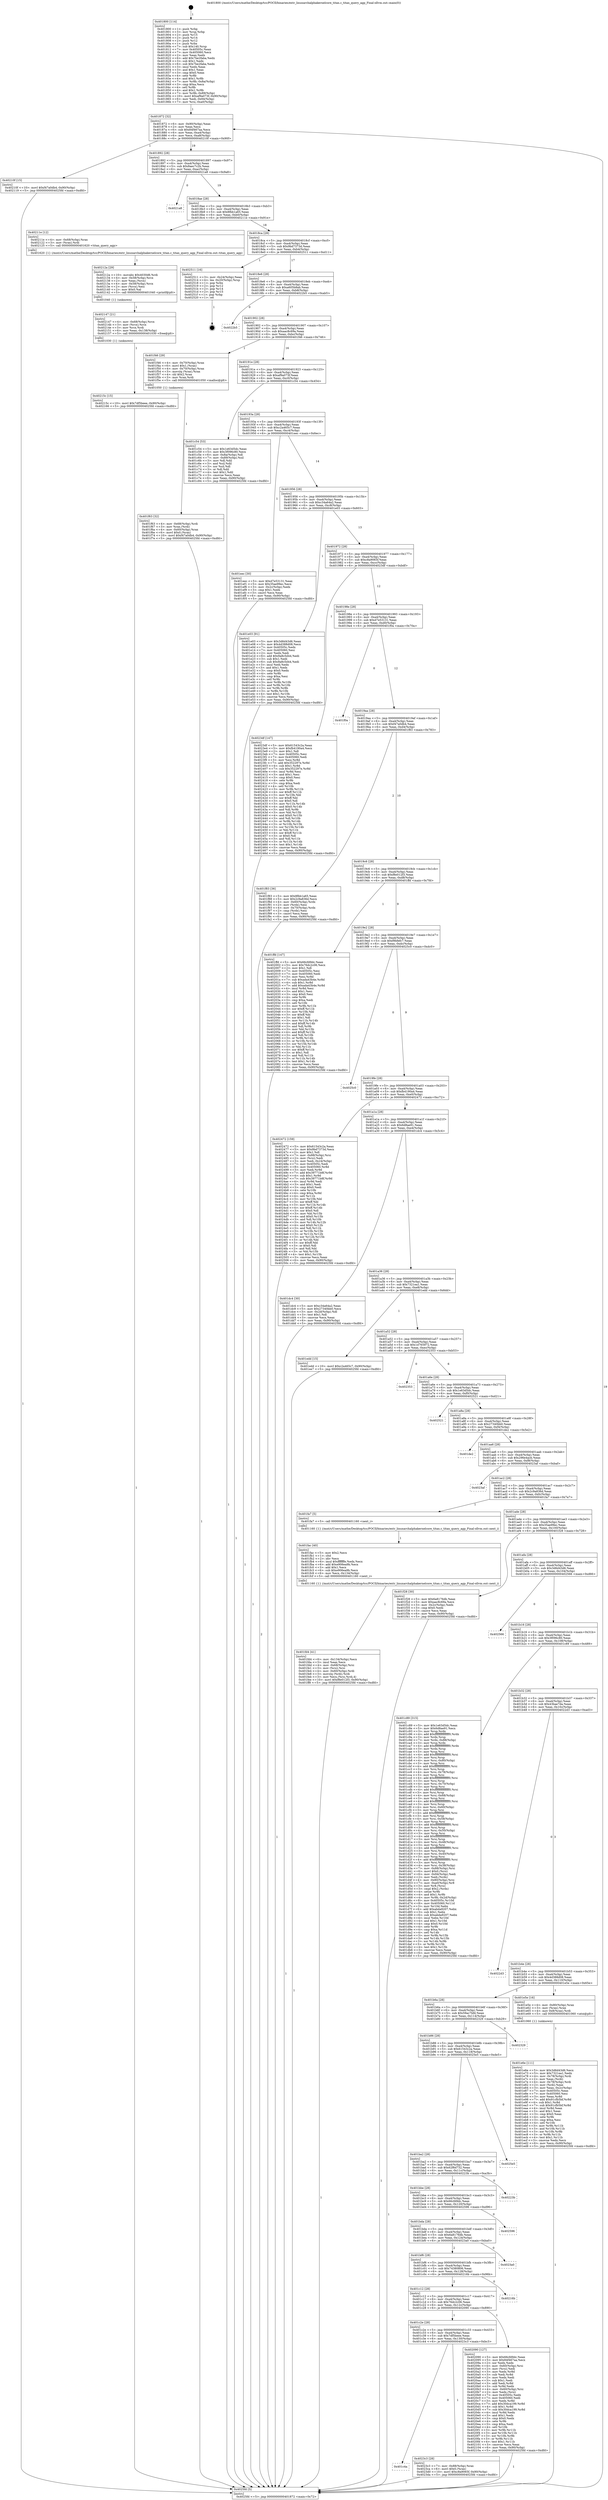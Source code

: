 digraph "0x401800" {
  label = "0x401800 (/mnt/c/Users/mathe/Desktop/tcc/POCII/binaries/extr_linuxarchalphakernelcore_titan.c_titan_query_agp_Final-ollvm.out::main(0))"
  labelloc = "t"
  node[shape=record]

  Entry [label="",width=0.3,height=0.3,shape=circle,fillcolor=black,style=filled]
  "0x401872" [label="{
     0x401872 [32]\l
     | [instrs]\l
     &nbsp;&nbsp;0x401872 \<+6\>: mov -0x90(%rbp),%eax\l
     &nbsp;&nbsp;0x401878 \<+2\>: mov %eax,%ecx\l
     &nbsp;&nbsp;0x40187a \<+6\>: sub $0x84f467aa,%ecx\l
     &nbsp;&nbsp;0x401880 \<+6\>: mov %eax,-0xa4(%rbp)\l
     &nbsp;&nbsp;0x401886 \<+6\>: mov %ecx,-0xa8(%rbp)\l
     &nbsp;&nbsp;0x40188c \<+6\>: je 000000000040210f \<main+0x90f\>\l
  }"]
  "0x40210f" [label="{
     0x40210f [15]\l
     | [instrs]\l
     &nbsp;&nbsp;0x40210f \<+10\>: movl $0xf47a0db4,-0x90(%rbp)\l
     &nbsp;&nbsp;0x402119 \<+5\>: jmp 00000000004025fd \<main+0xdfd\>\l
  }"]
  "0x401892" [label="{
     0x401892 [28]\l
     | [instrs]\l
     &nbsp;&nbsp;0x401892 \<+5\>: jmp 0000000000401897 \<main+0x97\>\l
     &nbsp;&nbsp;0x401897 \<+6\>: mov -0xa4(%rbp),%eax\l
     &nbsp;&nbsp;0x40189d \<+5\>: sub $0x8aec7c2b,%eax\l
     &nbsp;&nbsp;0x4018a2 \<+6\>: mov %eax,-0xac(%rbp)\l
     &nbsp;&nbsp;0x4018a8 \<+6\>: je 00000000004021a8 \<main+0x9a8\>\l
  }"]
  Exit [label="",width=0.3,height=0.3,shape=circle,fillcolor=black,style=filled,peripheries=2]
  "0x4021a8" [label="{
     0x4021a8\l
  }", style=dashed]
  "0x4018ae" [label="{
     0x4018ae [28]\l
     | [instrs]\l
     &nbsp;&nbsp;0x4018ae \<+5\>: jmp 00000000004018b3 \<main+0xb3\>\l
     &nbsp;&nbsp;0x4018b3 \<+6\>: mov -0xa4(%rbp),%eax\l
     &nbsp;&nbsp;0x4018b9 \<+5\>: sub $0x8fbb1a65,%eax\l
     &nbsp;&nbsp;0x4018be \<+6\>: mov %eax,-0xb0(%rbp)\l
     &nbsp;&nbsp;0x4018c4 \<+6\>: je 000000000040211e \<main+0x91e\>\l
  }"]
  "0x401c4a" [label="{
     0x401c4a\l
  }", style=dashed]
  "0x40211e" [label="{
     0x40211e [12]\l
     | [instrs]\l
     &nbsp;&nbsp;0x40211e \<+4\>: mov -0x68(%rbp),%rax\l
     &nbsp;&nbsp;0x402122 \<+3\>: mov (%rax),%rdi\l
     &nbsp;&nbsp;0x402125 \<+5\>: call 0000000000401620 \<titan_query_agp\>\l
     | [calls]\l
     &nbsp;&nbsp;0x401620 \{1\} (/mnt/c/Users/mathe/Desktop/tcc/POCII/binaries/extr_linuxarchalphakernelcore_titan.c_titan_query_agp_Final-ollvm.out::titan_query_agp)\l
  }"]
  "0x4018ca" [label="{
     0x4018ca [28]\l
     | [instrs]\l
     &nbsp;&nbsp;0x4018ca \<+5\>: jmp 00000000004018cf \<main+0xcf\>\l
     &nbsp;&nbsp;0x4018cf \<+6\>: mov -0xa4(%rbp),%eax\l
     &nbsp;&nbsp;0x4018d5 \<+5\>: sub $0x9bd7373d,%eax\l
     &nbsp;&nbsp;0x4018da \<+6\>: mov %eax,-0xb4(%rbp)\l
     &nbsp;&nbsp;0x4018e0 \<+6\>: je 0000000000402511 \<main+0xd11\>\l
  }"]
  "0x4023c3" [label="{
     0x4023c3 [28]\l
     | [instrs]\l
     &nbsp;&nbsp;0x4023c3 \<+7\>: mov -0x88(%rbp),%rax\l
     &nbsp;&nbsp;0x4023ca \<+6\>: movl $0x0,(%rax)\l
     &nbsp;&nbsp;0x4023d0 \<+10\>: movl $0xc8a9065f,-0x90(%rbp)\l
     &nbsp;&nbsp;0x4023da \<+5\>: jmp 00000000004025fd \<main+0xdfd\>\l
  }"]
  "0x402511" [label="{
     0x402511 [16]\l
     | [instrs]\l
     &nbsp;&nbsp;0x402511 \<+3\>: mov -0x24(%rbp),%eax\l
     &nbsp;&nbsp;0x402514 \<+4\>: lea -0x20(%rbp),%rsp\l
     &nbsp;&nbsp;0x402518 \<+1\>: pop %rbx\l
     &nbsp;&nbsp;0x402519 \<+2\>: pop %r12\l
     &nbsp;&nbsp;0x40251b \<+2\>: pop %r14\l
     &nbsp;&nbsp;0x40251d \<+2\>: pop %r15\l
     &nbsp;&nbsp;0x40251f \<+1\>: pop %rbp\l
     &nbsp;&nbsp;0x402520 \<+1\>: ret\l
  }"]
  "0x4018e6" [label="{
     0x4018e6 [28]\l
     | [instrs]\l
     &nbsp;&nbsp;0x4018e6 \<+5\>: jmp 00000000004018eb \<main+0xeb\>\l
     &nbsp;&nbsp;0x4018eb \<+6\>: mov -0xa4(%rbp),%eax\l
     &nbsp;&nbsp;0x4018f1 \<+5\>: sub $0xa605b8ab,%eax\l
     &nbsp;&nbsp;0x4018f6 \<+6\>: mov %eax,-0xb8(%rbp)\l
     &nbsp;&nbsp;0x4018fc \<+6\>: je 00000000004022b5 \<main+0xab5\>\l
  }"]
  "0x40215c" [label="{
     0x40215c [15]\l
     | [instrs]\l
     &nbsp;&nbsp;0x40215c \<+10\>: movl $0x7df5beee,-0x90(%rbp)\l
     &nbsp;&nbsp;0x402166 \<+5\>: jmp 00000000004025fd \<main+0xdfd\>\l
  }"]
  "0x4022b5" [label="{
     0x4022b5\l
  }", style=dashed]
  "0x401902" [label="{
     0x401902 [28]\l
     | [instrs]\l
     &nbsp;&nbsp;0x401902 \<+5\>: jmp 0000000000401907 \<main+0x107\>\l
     &nbsp;&nbsp;0x401907 \<+6\>: mov -0xa4(%rbp),%eax\l
     &nbsp;&nbsp;0x40190d \<+5\>: sub $0xaac8c69a,%eax\l
     &nbsp;&nbsp;0x401912 \<+6\>: mov %eax,-0xbc(%rbp)\l
     &nbsp;&nbsp;0x401918 \<+6\>: je 0000000000401f46 \<main+0x746\>\l
  }"]
  "0x402147" [label="{
     0x402147 [21]\l
     | [instrs]\l
     &nbsp;&nbsp;0x402147 \<+4\>: mov -0x68(%rbp),%rcx\l
     &nbsp;&nbsp;0x40214b \<+3\>: mov (%rcx),%rcx\l
     &nbsp;&nbsp;0x40214e \<+3\>: mov %rcx,%rdi\l
     &nbsp;&nbsp;0x402151 \<+6\>: mov %eax,-0x138(%rbp)\l
     &nbsp;&nbsp;0x402157 \<+5\>: call 0000000000401030 \<free@plt\>\l
     | [calls]\l
     &nbsp;&nbsp;0x401030 \{1\} (unknown)\l
  }"]
  "0x401f46" [label="{
     0x401f46 [29]\l
     | [instrs]\l
     &nbsp;&nbsp;0x401f46 \<+4\>: mov -0x70(%rbp),%rax\l
     &nbsp;&nbsp;0x401f4a \<+6\>: movl $0x1,(%rax)\l
     &nbsp;&nbsp;0x401f50 \<+4\>: mov -0x70(%rbp),%rax\l
     &nbsp;&nbsp;0x401f54 \<+3\>: movslq (%rax),%rax\l
     &nbsp;&nbsp;0x401f57 \<+4\>: shl $0x2,%rax\l
     &nbsp;&nbsp;0x401f5b \<+3\>: mov %rax,%rdi\l
     &nbsp;&nbsp;0x401f5e \<+5\>: call 0000000000401050 \<malloc@plt\>\l
     | [calls]\l
     &nbsp;&nbsp;0x401050 \{1\} (unknown)\l
  }"]
  "0x40191e" [label="{
     0x40191e [28]\l
     | [instrs]\l
     &nbsp;&nbsp;0x40191e \<+5\>: jmp 0000000000401923 \<main+0x123\>\l
     &nbsp;&nbsp;0x401923 \<+6\>: mov -0xa4(%rbp),%eax\l
     &nbsp;&nbsp;0x401929 \<+5\>: sub $0xaf9a073f,%eax\l
     &nbsp;&nbsp;0x40192e \<+6\>: mov %eax,-0xc0(%rbp)\l
     &nbsp;&nbsp;0x401934 \<+6\>: je 0000000000401c54 \<main+0x454\>\l
  }"]
  "0x40212a" [label="{
     0x40212a [29]\l
     | [instrs]\l
     &nbsp;&nbsp;0x40212a \<+10\>: movabs $0x4030d6,%rdi\l
     &nbsp;&nbsp;0x402134 \<+4\>: mov -0x58(%rbp),%rcx\l
     &nbsp;&nbsp;0x402138 \<+2\>: mov %eax,(%rcx)\l
     &nbsp;&nbsp;0x40213a \<+4\>: mov -0x58(%rbp),%rcx\l
     &nbsp;&nbsp;0x40213e \<+2\>: mov (%rcx),%esi\l
     &nbsp;&nbsp;0x402140 \<+2\>: mov $0x0,%al\l
     &nbsp;&nbsp;0x402142 \<+5\>: call 0000000000401040 \<printf@plt\>\l
     | [calls]\l
     &nbsp;&nbsp;0x401040 \{1\} (unknown)\l
  }"]
  "0x401c54" [label="{
     0x401c54 [53]\l
     | [instrs]\l
     &nbsp;&nbsp;0x401c54 \<+5\>: mov $0x1e63d5dc,%eax\l
     &nbsp;&nbsp;0x401c59 \<+5\>: mov $0x3f096c80,%ecx\l
     &nbsp;&nbsp;0x401c5e \<+6\>: mov -0x8a(%rbp),%dl\l
     &nbsp;&nbsp;0x401c64 \<+7\>: mov -0x89(%rbp),%sil\l
     &nbsp;&nbsp;0x401c6b \<+3\>: mov %dl,%dil\l
     &nbsp;&nbsp;0x401c6e \<+3\>: and %sil,%dil\l
     &nbsp;&nbsp;0x401c71 \<+3\>: xor %sil,%dl\l
     &nbsp;&nbsp;0x401c74 \<+3\>: or %dl,%dil\l
     &nbsp;&nbsp;0x401c77 \<+4\>: test $0x1,%dil\l
     &nbsp;&nbsp;0x401c7b \<+3\>: cmovne %ecx,%eax\l
     &nbsp;&nbsp;0x401c7e \<+6\>: mov %eax,-0x90(%rbp)\l
     &nbsp;&nbsp;0x401c84 \<+5\>: jmp 00000000004025fd \<main+0xdfd\>\l
  }"]
  "0x40193a" [label="{
     0x40193a [28]\l
     | [instrs]\l
     &nbsp;&nbsp;0x40193a \<+5\>: jmp 000000000040193f \<main+0x13f\>\l
     &nbsp;&nbsp;0x40193f \<+6\>: mov -0xa4(%rbp),%eax\l
     &nbsp;&nbsp;0x401945 \<+5\>: sub $0xc2a465c7,%eax\l
     &nbsp;&nbsp;0x40194a \<+6\>: mov %eax,-0xc4(%rbp)\l
     &nbsp;&nbsp;0x401950 \<+6\>: je 0000000000401eec \<main+0x6ec\>\l
  }"]
  "0x4025fd" [label="{
     0x4025fd [5]\l
     | [instrs]\l
     &nbsp;&nbsp;0x4025fd \<+5\>: jmp 0000000000401872 \<main+0x72\>\l
  }"]
  "0x401800" [label="{
     0x401800 [114]\l
     | [instrs]\l
     &nbsp;&nbsp;0x401800 \<+1\>: push %rbp\l
     &nbsp;&nbsp;0x401801 \<+3\>: mov %rsp,%rbp\l
     &nbsp;&nbsp;0x401804 \<+2\>: push %r15\l
     &nbsp;&nbsp;0x401806 \<+2\>: push %r14\l
     &nbsp;&nbsp;0x401808 \<+2\>: push %r12\l
     &nbsp;&nbsp;0x40180a \<+1\>: push %rbx\l
     &nbsp;&nbsp;0x40180b \<+7\>: sub $0x140,%rsp\l
     &nbsp;&nbsp;0x401812 \<+7\>: mov 0x40505c,%eax\l
     &nbsp;&nbsp;0x401819 \<+7\>: mov 0x405060,%ecx\l
     &nbsp;&nbsp;0x401820 \<+2\>: mov %eax,%edx\l
     &nbsp;&nbsp;0x401822 \<+6\>: add $0x7be2faba,%edx\l
     &nbsp;&nbsp;0x401828 \<+3\>: sub $0x1,%edx\l
     &nbsp;&nbsp;0x40182b \<+6\>: sub $0x7be2faba,%edx\l
     &nbsp;&nbsp;0x401831 \<+3\>: imul %edx,%eax\l
     &nbsp;&nbsp;0x401834 \<+3\>: and $0x1,%eax\l
     &nbsp;&nbsp;0x401837 \<+3\>: cmp $0x0,%eax\l
     &nbsp;&nbsp;0x40183a \<+4\>: sete %r8b\l
     &nbsp;&nbsp;0x40183e \<+4\>: and $0x1,%r8b\l
     &nbsp;&nbsp;0x401842 \<+7\>: mov %r8b,-0x8a(%rbp)\l
     &nbsp;&nbsp;0x401849 \<+3\>: cmp $0xa,%ecx\l
     &nbsp;&nbsp;0x40184c \<+4\>: setl %r8b\l
     &nbsp;&nbsp;0x401850 \<+4\>: and $0x1,%r8b\l
     &nbsp;&nbsp;0x401854 \<+7\>: mov %r8b,-0x89(%rbp)\l
     &nbsp;&nbsp;0x40185b \<+10\>: movl $0xaf9a073f,-0x90(%rbp)\l
     &nbsp;&nbsp;0x401865 \<+6\>: mov %edi,-0x94(%rbp)\l
     &nbsp;&nbsp;0x40186b \<+7\>: mov %rsi,-0xa0(%rbp)\l
  }"]
  "0x401c2e" [label="{
     0x401c2e [28]\l
     | [instrs]\l
     &nbsp;&nbsp;0x401c2e \<+5\>: jmp 0000000000401c33 \<main+0x433\>\l
     &nbsp;&nbsp;0x401c33 \<+6\>: mov -0xa4(%rbp),%eax\l
     &nbsp;&nbsp;0x401c39 \<+5\>: sub $0x7df5beee,%eax\l
     &nbsp;&nbsp;0x401c3e \<+6\>: mov %eax,-0x130(%rbp)\l
     &nbsp;&nbsp;0x401c44 \<+6\>: je 00000000004023c3 \<main+0xbc3\>\l
  }"]
  "0x401eec" [label="{
     0x401eec [30]\l
     | [instrs]\l
     &nbsp;&nbsp;0x401eec \<+5\>: mov $0xd7e53131,%eax\l
     &nbsp;&nbsp;0x401ef1 \<+5\>: mov $0x35ae99ec,%ecx\l
     &nbsp;&nbsp;0x401ef6 \<+3\>: mov -0x2c(%rbp),%edx\l
     &nbsp;&nbsp;0x401ef9 \<+3\>: cmp $0x1,%edx\l
     &nbsp;&nbsp;0x401efc \<+3\>: cmovl %ecx,%eax\l
     &nbsp;&nbsp;0x401eff \<+6\>: mov %eax,-0x90(%rbp)\l
     &nbsp;&nbsp;0x401f05 \<+5\>: jmp 00000000004025fd \<main+0xdfd\>\l
  }"]
  "0x401956" [label="{
     0x401956 [28]\l
     | [instrs]\l
     &nbsp;&nbsp;0x401956 \<+5\>: jmp 000000000040195b \<main+0x15b\>\l
     &nbsp;&nbsp;0x40195b \<+6\>: mov -0xa4(%rbp),%eax\l
     &nbsp;&nbsp;0x401961 \<+5\>: sub $0xc34a64a2,%eax\l
     &nbsp;&nbsp;0x401966 \<+6\>: mov %eax,-0xc8(%rbp)\l
     &nbsp;&nbsp;0x40196c \<+6\>: je 0000000000401e03 \<main+0x603\>\l
  }"]
  "0x402090" [label="{
     0x402090 [127]\l
     | [instrs]\l
     &nbsp;&nbsp;0x402090 \<+5\>: mov $0x66cfd9dc,%eax\l
     &nbsp;&nbsp;0x402095 \<+5\>: mov $0x84f467aa,%ecx\l
     &nbsp;&nbsp;0x40209a \<+2\>: xor %edx,%edx\l
     &nbsp;&nbsp;0x40209c \<+4\>: mov -0x60(%rbp),%rsi\l
     &nbsp;&nbsp;0x4020a0 \<+2\>: mov (%rsi),%edi\l
     &nbsp;&nbsp;0x4020a2 \<+3\>: mov %edx,%r8d\l
     &nbsp;&nbsp;0x4020a5 \<+3\>: sub %edi,%r8d\l
     &nbsp;&nbsp;0x4020a8 \<+2\>: mov %edx,%edi\l
     &nbsp;&nbsp;0x4020aa \<+3\>: sub $0x1,%edi\l
     &nbsp;&nbsp;0x4020ad \<+3\>: add %edi,%r8d\l
     &nbsp;&nbsp;0x4020b0 \<+3\>: sub %r8d,%edx\l
     &nbsp;&nbsp;0x4020b3 \<+4\>: mov -0x60(%rbp),%rsi\l
     &nbsp;&nbsp;0x4020b7 \<+2\>: mov %edx,(%rsi)\l
     &nbsp;&nbsp;0x4020b9 \<+7\>: mov 0x40505c,%edx\l
     &nbsp;&nbsp;0x4020c0 \<+7\>: mov 0x405060,%edi\l
     &nbsp;&nbsp;0x4020c7 \<+3\>: mov %edx,%r8d\l
     &nbsp;&nbsp;0x4020ca \<+7\>: add $0x30dca199,%r8d\l
     &nbsp;&nbsp;0x4020d1 \<+4\>: sub $0x1,%r8d\l
     &nbsp;&nbsp;0x4020d5 \<+7\>: sub $0x30dca199,%r8d\l
     &nbsp;&nbsp;0x4020dc \<+4\>: imul %r8d,%edx\l
     &nbsp;&nbsp;0x4020e0 \<+3\>: and $0x1,%edx\l
     &nbsp;&nbsp;0x4020e3 \<+3\>: cmp $0x0,%edx\l
     &nbsp;&nbsp;0x4020e6 \<+4\>: sete %r9b\l
     &nbsp;&nbsp;0x4020ea \<+3\>: cmp $0xa,%edi\l
     &nbsp;&nbsp;0x4020ed \<+4\>: setl %r10b\l
     &nbsp;&nbsp;0x4020f1 \<+3\>: mov %r9b,%r11b\l
     &nbsp;&nbsp;0x4020f4 \<+3\>: and %r10b,%r11b\l
     &nbsp;&nbsp;0x4020f7 \<+3\>: xor %r10b,%r9b\l
     &nbsp;&nbsp;0x4020fa \<+3\>: or %r9b,%r11b\l
     &nbsp;&nbsp;0x4020fd \<+4\>: test $0x1,%r11b\l
     &nbsp;&nbsp;0x402101 \<+3\>: cmovne %ecx,%eax\l
     &nbsp;&nbsp;0x402104 \<+6\>: mov %eax,-0x90(%rbp)\l
     &nbsp;&nbsp;0x40210a \<+5\>: jmp 00000000004025fd \<main+0xdfd\>\l
  }"]
  "0x401e03" [label="{
     0x401e03 [91]\l
     | [instrs]\l
     &nbsp;&nbsp;0x401e03 \<+5\>: mov $0x3d6d43d6,%eax\l
     &nbsp;&nbsp;0x401e08 \<+5\>: mov $0x4d388d08,%ecx\l
     &nbsp;&nbsp;0x401e0d \<+7\>: mov 0x40505c,%edx\l
     &nbsp;&nbsp;0x401e14 \<+7\>: mov 0x405060,%esi\l
     &nbsp;&nbsp;0x401e1b \<+2\>: mov %edx,%edi\l
     &nbsp;&nbsp;0x401e1d \<+6\>: add $0x9a8c5d44,%edi\l
     &nbsp;&nbsp;0x401e23 \<+3\>: sub $0x1,%edi\l
     &nbsp;&nbsp;0x401e26 \<+6\>: sub $0x9a8c5d44,%edi\l
     &nbsp;&nbsp;0x401e2c \<+3\>: imul %edi,%edx\l
     &nbsp;&nbsp;0x401e2f \<+3\>: and $0x1,%edx\l
     &nbsp;&nbsp;0x401e32 \<+3\>: cmp $0x0,%edx\l
     &nbsp;&nbsp;0x401e35 \<+4\>: sete %r8b\l
     &nbsp;&nbsp;0x401e39 \<+3\>: cmp $0xa,%esi\l
     &nbsp;&nbsp;0x401e3c \<+4\>: setl %r9b\l
     &nbsp;&nbsp;0x401e40 \<+3\>: mov %r8b,%r10b\l
     &nbsp;&nbsp;0x401e43 \<+3\>: and %r9b,%r10b\l
     &nbsp;&nbsp;0x401e46 \<+3\>: xor %r9b,%r8b\l
     &nbsp;&nbsp;0x401e49 \<+3\>: or %r8b,%r10b\l
     &nbsp;&nbsp;0x401e4c \<+4\>: test $0x1,%r10b\l
     &nbsp;&nbsp;0x401e50 \<+3\>: cmovne %ecx,%eax\l
     &nbsp;&nbsp;0x401e53 \<+6\>: mov %eax,-0x90(%rbp)\l
     &nbsp;&nbsp;0x401e59 \<+5\>: jmp 00000000004025fd \<main+0xdfd\>\l
  }"]
  "0x401972" [label="{
     0x401972 [28]\l
     | [instrs]\l
     &nbsp;&nbsp;0x401972 \<+5\>: jmp 0000000000401977 \<main+0x177\>\l
     &nbsp;&nbsp;0x401977 \<+6\>: mov -0xa4(%rbp),%eax\l
     &nbsp;&nbsp;0x40197d \<+5\>: sub $0xc8a9065f,%eax\l
     &nbsp;&nbsp;0x401982 \<+6\>: mov %eax,-0xcc(%rbp)\l
     &nbsp;&nbsp;0x401988 \<+6\>: je 00000000004023df \<main+0xbdf\>\l
  }"]
  "0x401c12" [label="{
     0x401c12 [28]\l
     | [instrs]\l
     &nbsp;&nbsp;0x401c12 \<+5\>: jmp 0000000000401c17 \<main+0x417\>\l
     &nbsp;&nbsp;0x401c17 \<+6\>: mov -0xa4(%rbp),%eax\l
     &nbsp;&nbsp;0x401c1d \<+5\>: sub $0x76dc2c06,%eax\l
     &nbsp;&nbsp;0x401c22 \<+6\>: mov %eax,-0x12c(%rbp)\l
     &nbsp;&nbsp;0x401c28 \<+6\>: je 0000000000402090 \<main+0x890\>\l
  }"]
  "0x4023df" [label="{
     0x4023df [147]\l
     | [instrs]\l
     &nbsp;&nbsp;0x4023df \<+5\>: mov $0x61543c2a,%eax\l
     &nbsp;&nbsp;0x4023e4 \<+5\>: mov $0xfb4190a4,%ecx\l
     &nbsp;&nbsp;0x4023e9 \<+2\>: mov $0x1,%dl\l
     &nbsp;&nbsp;0x4023eb \<+7\>: mov 0x40505c,%esi\l
     &nbsp;&nbsp;0x4023f2 \<+7\>: mov 0x405060,%edi\l
     &nbsp;&nbsp;0x4023f9 \<+3\>: mov %esi,%r8d\l
     &nbsp;&nbsp;0x4023fc \<+7\>: add $0x352297e,%r8d\l
     &nbsp;&nbsp;0x402403 \<+4\>: sub $0x1,%r8d\l
     &nbsp;&nbsp;0x402407 \<+7\>: sub $0x352297e,%r8d\l
     &nbsp;&nbsp;0x40240e \<+4\>: imul %r8d,%esi\l
     &nbsp;&nbsp;0x402412 \<+3\>: and $0x1,%esi\l
     &nbsp;&nbsp;0x402415 \<+3\>: cmp $0x0,%esi\l
     &nbsp;&nbsp;0x402418 \<+4\>: sete %r9b\l
     &nbsp;&nbsp;0x40241c \<+3\>: cmp $0xa,%edi\l
     &nbsp;&nbsp;0x40241f \<+4\>: setl %r10b\l
     &nbsp;&nbsp;0x402423 \<+3\>: mov %r9b,%r11b\l
     &nbsp;&nbsp;0x402426 \<+4\>: xor $0xff,%r11b\l
     &nbsp;&nbsp;0x40242a \<+3\>: mov %r10b,%bl\l
     &nbsp;&nbsp;0x40242d \<+3\>: xor $0xff,%bl\l
     &nbsp;&nbsp;0x402430 \<+3\>: xor $0x0,%dl\l
     &nbsp;&nbsp;0x402433 \<+3\>: mov %r11b,%r14b\l
     &nbsp;&nbsp;0x402436 \<+4\>: and $0x0,%r14b\l
     &nbsp;&nbsp;0x40243a \<+3\>: and %dl,%r9b\l
     &nbsp;&nbsp;0x40243d \<+3\>: mov %bl,%r15b\l
     &nbsp;&nbsp;0x402440 \<+4\>: and $0x0,%r15b\l
     &nbsp;&nbsp;0x402444 \<+3\>: and %dl,%r10b\l
     &nbsp;&nbsp;0x402447 \<+3\>: or %r9b,%r14b\l
     &nbsp;&nbsp;0x40244a \<+3\>: or %r10b,%r15b\l
     &nbsp;&nbsp;0x40244d \<+3\>: xor %r15b,%r14b\l
     &nbsp;&nbsp;0x402450 \<+3\>: or %bl,%r11b\l
     &nbsp;&nbsp;0x402453 \<+4\>: xor $0xff,%r11b\l
     &nbsp;&nbsp;0x402457 \<+3\>: or $0x0,%dl\l
     &nbsp;&nbsp;0x40245a \<+3\>: and %dl,%r11b\l
     &nbsp;&nbsp;0x40245d \<+3\>: or %r11b,%r14b\l
     &nbsp;&nbsp;0x402460 \<+4\>: test $0x1,%r14b\l
     &nbsp;&nbsp;0x402464 \<+3\>: cmovne %ecx,%eax\l
     &nbsp;&nbsp;0x402467 \<+6\>: mov %eax,-0x90(%rbp)\l
     &nbsp;&nbsp;0x40246d \<+5\>: jmp 00000000004025fd \<main+0xdfd\>\l
  }"]
  "0x40198e" [label="{
     0x40198e [28]\l
     | [instrs]\l
     &nbsp;&nbsp;0x40198e \<+5\>: jmp 0000000000401993 \<main+0x193\>\l
     &nbsp;&nbsp;0x401993 \<+6\>: mov -0xa4(%rbp),%eax\l
     &nbsp;&nbsp;0x401999 \<+5\>: sub $0xd7e53131,%eax\l
     &nbsp;&nbsp;0x40199e \<+6\>: mov %eax,-0xd0(%rbp)\l
     &nbsp;&nbsp;0x4019a4 \<+6\>: je 0000000000401f0a \<main+0x70a\>\l
  }"]
  "0x40216b" [label="{
     0x40216b\l
  }", style=dashed]
  "0x401f0a" [label="{
     0x401f0a\l
  }", style=dashed]
  "0x4019aa" [label="{
     0x4019aa [28]\l
     | [instrs]\l
     &nbsp;&nbsp;0x4019aa \<+5\>: jmp 00000000004019af \<main+0x1af\>\l
     &nbsp;&nbsp;0x4019af \<+6\>: mov -0xa4(%rbp),%eax\l
     &nbsp;&nbsp;0x4019b5 \<+5\>: sub $0xf47a0db4,%eax\l
     &nbsp;&nbsp;0x4019ba \<+6\>: mov %eax,-0xd4(%rbp)\l
     &nbsp;&nbsp;0x4019c0 \<+6\>: je 0000000000401f83 \<main+0x783\>\l
  }"]
  "0x401bf6" [label="{
     0x401bf6 [28]\l
     | [instrs]\l
     &nbsp;&nbsp;0x401bf6 \<+5\>: jmp 0000000000401bfb \<main+0x3fb\>\l
     &nbsp;&nbsp;0x401bfb \<+6\>: mov -0xa4(%rbp),%eax\l
     &nbsp;&nbsp;0x401c01 \<+5\>: sub $0x74380806,%eax\l
     &nbsp;&nbsp;0x401c06 \<+6\>: mov %eax,-0x128(%rbp)\l
     &nbsp;&nbsp;0x401c0c \<+6\>: je 000000000040216b \<main+0x96b\>\l
  }"]
  "0x401f83" [label="{
     0x401f83 [36]\l
     | [instrs]\l
     &nbsp;&nbsp;0x401f83 \<+5\>: mov $0x8fbb1a65,%eax\l
     &nbsp;&nbsp;0x401f88 \<+5\>: mov $0x2c9a836d,%ecx\l
     &nbsp;&nbsp;0x401f8d \<+4\>: mov -0x60(%rbp),%rdx\l
     &nbsp;&nbsp;0x401f91 \<+2\>: mov (%rdx),%esi\l
     &nbsp;&nbsp;0x401f93 \<+4\>: mov -0x70(%rbp),%rdx\l
     &nbsp;&nbsp;0x401f97 \<+2\>: cmp (%rdx),%esi\l
     &nbsp;&nbsp;0x401f99 \<+3\>: cmovl %ecx,%eax\l
     &nbsp;&nbsp;0x401f9c \<+6\>: mov %eax,-0x90(%rbp)\l
     &nbsp;&nbsp;0x401fa2 \<+5\>: jmp 00000000004025fd \<main+0xdfd\>\l
  }"]
  "0x4019c6" [label="{
     0x4019c6 [28]\l
     | [instrs]\l
     &nbsp;&nbsp;0x4019c6 \<+5\>: jmp 00000000004019cb \<main+0x1cb\>\l
     &nbsp;&nbsp;0x4019cb \<+6\>: mov -0xa4(%rbp),%eax\l
     &nbsp;&nbsp;0x4019d1 \<+5\>: sub $0xf8e012f3,%eax\l
     &nbsp;&nbsp;0x4019d6 \<+6\>: mov %eax,-0xd8(%rbp)\l
     &nbsp;&nbsp;0x4019dc \<+6\>: je 0000000000401ffd \<main+0x7fd\>\l
  }"]
  "0x4023a0" [label="{
     0x4023a0\l
  }", style=dashed]
  "0x401ffd" [label="{
     0x401ffd [147]\l
     | [instrs]\l
     &nbsp;&nbsp;0x401ffd \<+5\>: mov $0x66cfd9dc,%eax\l
     &nbsp;&nbsp;0x402002 \<+5\>: mov $0x76dc2c06,%ecx\l
     &nbsp;&nbsp;0x402007 \<+2\>: mov $0x1,%dl\l
     &nbsp;&nbsp;0x402009 \<+7\>: mov 0x40505c,%esi\l
     &nbsp;&nbsp;0x402010 \<+7\>: mov 0x405060,%edi\l
     &nbsp;&nbsp;0x402017 \<+3\>: mov %esi,%r8d\l
     &nbsp;&nbsp;0x40201a \<+7\>: sub $0xada43b4e,%r8d\l
     &nbsp;&nbsp;0x402021 \<+4\>: sub $0x1,%r8d\l
     &nbsp;&nbsp;0x402025 \<+7\>: add $0xada43b4e,%r8d\l
     &nbsp;&nbsp;0x40202c \<+4\>: imul %r8d,%esi\l
     &nbsp;&nbsp;0x402030 \<+3\>: and $0x1,%esi\l
     &nbsp;&nbsp;0x402033 \<+3\>: cmp $0x0,%esi\l
     &nbsp;&nbsp;0x402036 \<+4\>: sete %r9b\l
     &nbsp;&nbsp;0x40203a \<+3\>: cmp $0xa,%edi\l
     &nbsp;&nbsp;0x40203d \<+4\>: setl %r10b\l
     &nbsp;&nbsp;0x402041 \<+3\>: mov %r9b,%r11b\l
     &nbsp;&nbsp;0x402044 \<+4\>: xor $0xff,%r11b\l
     &nbsp;&nbsp;0x402048 \<+3\>: mov %r10b,%bl\l
     &nbsp;&nbsp;0x40204b \<+3\>: xor $0xff,%bl\l
     &nbsp;&nbsp;0x40204e \<+3\>: xor $0x1,%dl\l
     &nbsp;&nbsp;0x402051 \<+3\>: mov %r11b,%r14b\l
     &nbsp;&nbsp;0x402054 \<+4\>: and $0xff,%r14b\l
     &nbsp;&nbsp;0x402058 \<+3\>: and %dl,%r9b\l
     &nbsp;&nbsp;0x40205b \<+3\>: mov %bl,%r15b\l
     &nbsp;&nbsp;0x40205e \<+4\>: and $0xff,%r15b\l
     &nbsp;&nbsp;0x402062 \<+3\>: and %dl,%r10b\l
     &nbsp;&nbsp;0x402065 \<+3\>: or %r9b,%r14b\l
     &nbsp;&nbsp;0x402068 \<+3\>: or %r10b,%r15b\l
     &nbsp;&nbsp;0x40206b \<+3\>: xor %r15b,%r14b\l
     &nbsp;&nbsp;0x40206e \<+3\>: or %bl,%r11b\l
     &nbsp;&nbsp;0x402071 \<+4\>: xor $0xff,%r11b\l
     &nbsp;&nbsp;0x402075 \<+3\>: or $0x1,%dl\l
     &nbsp;&nbsp;0x402078 \<+3\>: and %dl,%r11b\l
     &nbsp;&nbsp;0x40207b \<+3\>: or %r11b,%r14b\l
     &nbsp;&nbsp;0x40207e \<+4\>: test $0x1,%r14b\l
     &nbsp;&nbsp;0x402082 \<+3\>: cmovne %ecx,%eax\l
     &nbsp;&nbsp;0x402085 \<+6\>: mov %eax,-0x90(%rbp)\l
     &nbsp;&nbsp;0x40208b \<+5\>: jmp 00000000004025fd \<main+0xdfd\>\l
  }"]
  "0x4019e2" [label="{
     0x4019e2 [28]\l
     | [instrs]\l
     &nbsp;&nbsp;0x4019e2 \<+5\>: jmp 00000000004019e7 \<main+0x1e7\>\l
     &nbsp;&nbsp;0x4019e7 \<+6\>: mov -0xa4(%rbp),%eax\l
     &nbsp;&nbsp;0x4019ed \<+5\>: sub $0xf9bfefc7,%eax\l
     &nbsp;&nbsp;0x4019f2 \<+6\>: mov %eax,-0xdc(%rbp)\l
     &nbsp;&nbsp;0x4019f8 \<+6\>: je 00000000004025c0 \<main+0xdc0\>\l
  }"]
  "0x401bda" [label="{
     0x401bda [28]\l
     | [instrs]\l
     &nbsp;&nbsp;0x401bda \<+5\>: jmp 0000000000401bdf \<main+0x3df\>\l
     &nbsp;&nbsp;0x401bdf \<+6\>: mov -0xa4(%rbp),%eax\l
     &nbsp;&nbsp;0x401be5 \<+5\>: sub $0x6a8176db,%eax\l
     &nbsp;&nbsp;0x401bea \<+6\>: mov %eax,-0x124(%rbp)\l
     &nbsp;&nbsp;0x401bf0 \<+6\>: je 00000000004023a0 \<main+0xba0\>\l
  }"]
  "0x4025c0" [label="{
     0x4025c0\l
  }", style=dashed]
  "0x4019fe" [label="{
     0x4019fe [28]\l
     | [instrs]\l
     &nbsp;&nbsp;0x4019fe \<+5\>: jmp 0000000000401a03 \<main+0x203\>\l
     &nbsp;&nbsp;0x401a03 \<+6\>: mov -0xa4(%rbp),%eax\l
     &nbsp;&nbsp;0x401a09 \<+5\>: sub $0xfb4190a4,%eax\l
     &nbsp;&nbsp;0x401a0e \<+6\>: mov %eax,-0xe0(%rbp)\l
     &nbsp;&nbsp;0x401a14 \<+6\>: je 0000000000402472 \<main+0xc72\>\l
  }"]
  "0x402596" [label="{
     0x402596\l
  }", style=dashed]
  "0x402472" [label="{
     0x402472 [159]\l
     | [instrs]\l
     &nbsp;&nbsp;0x402472 \<+5\>: mov $0x61543c2a,%eax\l
     &nbsp;&nbsp;0x402477 \<+5\>: mov $0x9bd7373d,%ecx\l
     &nbsp;&nbsp;0x40247c \<+2\>: mov $0x1,%dl\l
     &nbsp;&nbsp;0x40247e \<+7\>: mov -0x88(%rbp),%rsi\l
     &nbsp;&nbsp;0x402485 \<+2\>: mov (%rsi),%edi\l
     &nbsp;&nbsp;0x402487 \<+3\>: mov %edi,-0x24(%rbp)\l
     &nbsp;&nbsp;0x40248a \<+7\>: mov 0x40505c,%edi\l
     &nbsp;&nbsp;0x402491 \<+8\>: mov 0x405060,%r8d\l
     &nbsp;&nbsp;0x402499 \<+3\>: mov %edi,%r9d\l
     &nbsp;&nbsp;0x40249c \<+7\>: add $0x39771b8f,%r9d\l
     &nbsp;&nbsp;0x4024a3 \<+4\>: sub $0x1,%r9d\l
     &nbsp;&nbsp;0x4024a7 \<+7\>: sub $0x39771b8f,%r9d\l
     &nbsp;&nbsp;0x4024ae \<+4\>: imul %r9d,%edi\l
     &nbsp;&nbsp;0x4024b2 \<+3\>: and $0x1,%edi\l
     &nbsp;&nbsp;0x4024b5 \<+3\>: cmp $0x0,%edi\l
     &nbsp;&nbsp;0x4024b8 \<+4\>: sete %r10b\l
     &nbsp;&nbsp;0x4024bc \<+4\>: cmp $0xa,%r8d\l
     &nbsp;&nbsp;0x4024c0 \<+4\>: setl %r11b\l
     &nbsp;&nbsp;0x4024c4 \<+3\>: mov %r10b,%bl\l
     &nbsp;&nbsp;0x4024c7 \<+3\>: xor $0xff,%bl\l
     &nbsp;&nbsp;0x4024ca \<+3\>: mov %r11b,%r14b\l
     &nbsp;&nbsp;0x4024cd \<+4\>: xor $0xff,%r14b\l
     &nbsp;&nbsp;0x4024d1 \<+3\>: xor $0x0,%dl\l
     &nbsp;&nbsp;0x4024d4 \<+3\>: mov %bl,%r15b\l
     &nbsp;&nbsp;0x4024d7 \<+4\>: and $0x0,%r15b\l
     &nbsp;&nbsp;0x4024db \<+3\>: and %dl,%r10b\l
     &nbsp;&nbsp;0x4024de \<+3\>: mov %r14b,%r12b\l
     &nbsp;&nbsp;0x4024e1 \<+4\>: and $0x0,%r12b\l
     &nbsp;&nbsp;0x4024e5 \<+3\>: and %dl,%r11b\l
     &nbsp;&nbsp;0x4024e8 \<+3\>: or %r10b,%r15b\l
     &nbsp;&nbsp;0x4024eb \<+3\>: or %r11b,%r12b\l
     &nbsp;&nbsp;0x4024ee \<+3\>: xor %r12b,%r15b\l
     &nbsp;&nbsp;0x4024f1 \<+3\>: or %r14b,%bl\l
     &nbsp;&nbsp;0x4024f4 \<+3\>: xor $0xff,%bl\l
     &nbsp;&nbsp;0x4024f7 \<+3\>: or $0x0,%dl\l
     &nbsp;&nbsp;0x4024fa \<+2\>: and %dl,%bl\l
     &nbsp;&nbsp;0x4024fc \<+3\>: or %bl,%r15b\l
     &nbsp;&nbsp;0x4024ff \<+4\>: test $0x1,%r15b\l
     &nbsp;&nbsp;0x402503 \<+3\>: cmovne %ecx,%eax\l
     &nbsp;&nbsp;0x402506 \<+6\>: mov %eax,-0x90(%rbp)\l
     &nbsp;&nbsp;0x40250c \<+5\>: jmp 00000000004025fd \<main+0xdfd\>\l
  }"]
  "0x401a1a" [label="{
     0x401a1a [28]\l
     | [instrs]\l
     &nbsp;&nbsp;0x401a1a \<+5\>: jmp 0000000000401a1f \<main+0x21f\>\l
     &nbsp;&nbsp;0x401a1f \<+6\>: mov -0xa4(%rbp),%eax\l
     &nbsp;&nbsp;0x401a25 \<+5\>: sub $0x6d8ae91,%eax\l
     &nbsp;&nbsp;0x401a2a \<+6\>: mov %eax,-0xe4(%rbp)\l
     &nbsp;&nbsp;0x401a30 \<+6\>: je 0000000000401dc4 \<main+0x5c4\>\l
  }"]
  "0x401bbe" [label="{
     0x401bbe [28]\l
     | [instrs]\l
     &nbsp;&nbsp;0x401bbe \<+5\>: jmp 0000000000401bc3 \<main+0x3c3\>\l
     &nbsp;&nbsp;0x401bc3 \<+6\>: mov -0xa4(%rbp),%eax\l
     &nbsp;&nbsp;0x401bc9 \<+5\>: sub $0x66cfd9dc,%eax\l
     &nbsp;&nbsp;0x401bce \<+6\>: mov %eax,-0x120(%rbp)\l
     &nbsp;&nbsp;0x401bd4 \<+6\>: je 0000000000402596 \<main+0xd96\>\l
  }"]
  "0x401dc4" [label="{
     0x401dc4 [30]\l
     | [instrs]\l
     &nbsp;&nbsp;0x401dc4 \<+5\>: mov $0xc34a64a2,%eax\l
     &nbsp;&nbsp;0x401dc9 \<+5\>: mov $0x27340bb0,%ecx\l
     &nbsp;&nbsp;0x401dce \<+3\>: mov -0x2d(%rbp),%dl\l
     &nbsp;&nbsp;0x401dd1 \<+3\>: test $0x1,%dl\l
     &nbsp;&nbsp;0x401dd4 \<+3\>: cmovne %ecx,%eax\l
     &nbsp;&nbsp;0x401dd7 \<+6\>: mov %eax,-0x90(%rbp)\l
     &nbsp;&nbsp;0x401ddd \<+5\>: jmp 00000000004025fd \<main+0xdfd\>\l
  }"]
  "0x401a36" [label="{
     0x401a36 [28]\l
     | [instrs]\l
     &nbsp;&nbsp;0x401a36 \<+5\>: jmp 0000000000401a3b \<main+0x23b\>\l
     &nbsp;&nbsp;0x401a3b \<+6\>: mov -0xa4(%rbp),%eax\l
     &nbsp;&nbsp;0x401a41 \<+5\>: sub $0x7321ea1,%eax\l
     &nbsp;&nbsp;0x401a46 \<+6\>: mov %eax,-0xe8(%rbp)\l
     &nbsp;&nbsp;0x401a4c \<+6\>: je 0000000000401edd \<main+0x6dd\>\l
  }"]
  "0x40223b" [label="{
     0x40223b\l
  }", style=dashed]
  "0x401edd" [label="{
     0x401edd [15]\l
     | [instrs]\l
     &nbsp;&nbsp;0x401edd \<+10\>: movl $0xc2a465c7,-0x90(%rbp)\l
     &nbsp;&nbsp;0x401ee7 \<+5\>: jmp 00000000004025fd \<main+0xdfd\>\l
  }"]
  "0x401a52" [label="{
     0x401a52 [28]\l
     | [instrs]\l
     &nbsp;&nbsp;0x401a52 \<+5\>: jmp 0000000000401a57 \<main+0x257\>\l
     &nbsp;&nbsp;0x401a57 \<+6\>: mov -0xa4(%rbp),%eax\l
     &nbsp;&nbsp;0x401a5d \<+5\>: sub $0x1d765972,%eax\l
     &nbsp;&nbsp;0x401a62 \<+6\>: mov %eax,-0xec(%rbp)\l
     &nbsp;&nbsp;0x401a68 \<+6\>: je 0000000000402353 \<main+0xb53\>\l
  }"]
  "0x401ba2" [label="{
     0x401ba2 [28]\l
     | [instrs]\l
     &nbsp;&nbsp;0x401ba2 \<+5\>: jmp 0000000000401ba7 \<main+0x3a7\>\l
     &nbsp;&nbsp;0x401ba7 \<+6\>: mov -0xa4(%rbp),%eax\l
     &nbsp;&nbsp;0x401bad \<+5\>: sub $0x62f6d732,%eax\l
     &nbsp;&nbsp;0x401bb2 \<+6\>: mov %eax,-0x11c(%rbp)\l
     &nbsp;&nbsp;0x401bb8 \<+6\>: je 000000000040223b \<main+0xa3b\>\l
  }"]
  "0x402353" [label="{
     0x402353\l
  }", style=dashed]
  "0x401a6e" [label="{
     0x401a6e [28]\l
     | [instrs]\l
     &nbsp;&nbsp;0x401a6e \<+5\>: jmp 0000000000401a73 \<main+0x273\>\l
     &nbsp;&nbsp;0x401a73 \<+6\>: mov -0xa4(%rbp),%eax\l
     &nbsp;&nbsp;0x401a79 \<+5\>: sub $0x1e63d5dc,%eax\l
     &nbsp;&nbsp;0x401a7e \<+6\>: mov %eax,-0xf0(%rbp)\l
     &nbsp;&nbsp;0x401a84 \<+6\>: je 0000000000402521 \<main+0xd21\>\l
  }"]
  "0x4025e5" [label="{
     0x4025e5\l
  }", style=dashed]
  "0x402521" [label="{
     0x402521\l
  }", style=dashed]
  "0x401a8a" [label="{
     0x401a8a [28]\l
     | [instrs]\l
     &nbsp;&nbsp;0x401a8a \<+5\>: jmp 0000000000401a8f \<main+0x28f\>\l
     &nbsp;&nbsp;0x401a8f \<+6\>: mov -0xa4(%rbp),%eax\l
     &nbsp;&nbsp;0x401a95 \<+5\>: sub $0x27340bb0,%eax\l
     &nbsp;&nbsp;0x401a9a \<+6\>: mov %eax,-0xf4(%rbp)\l
     &nbsp;&nbsp;0x401aa0 \<+6\>: je 0000000000401de2 \<main+0x5e2\>\l
  }"]
  "0x401b86" [label="{
     0x401b86 [28]\l
     | [instrs]\l
     &nbsp;&nbsp;0x401b86 \<+5\>: jmp 0000000000401b8b \<main+0x38b\>\l
     &nbsp;&nbsp;0x401b8b \<+6\>: mov -0xa4(%rbp),%eax\l
     &nbsp;&nbsp;0x401b91 \<+5\>: sub $0x61543c2a,%eax\l
     &nbsp;&nbsp;0x401b96 \<+6\>: mov %eax,-0x118(%rbp)\l
     &nbsp;&nbsp;0x401b9c \<+6\>: je 00000000004025e5 \<main+0xde5\>\l
  }"]
  "0x401de2" [label="{
     0x401de2\l
  }", style=dashed]
  "0x401aa6" [label="{
     0x401aa6 [28]\l
     | [instrs]\l
     &nbsp;&nbsp;0x401aa6 \<+5\>: jmp 0000000000401aab \<main+0x2ab\>\l
     &nbsp;&nbsp;0x401aab \<+6\>: mov -0xa4(%rbp),%eax\l
     &nbsp;&nbsp;0x401ab1 \<+5\>: sub $0x296e4acb,%eax\l
     &nbsp;&nbsp;0x401ab6 \<+6\>: mov %eax,-0xf8(%rbp)\l
     &nbsp;&nbsp;0x401abc \<+6\>: je 00000000004023af \<main+0xbaf\>\l
  }"]
  "0x402329" [label="{
     0x402329\l
  }", style=dashed]
  "0x4023af" [label="{
     0x4023af\l
  }", style=dashed]
  "0x401ac2" [label="{
     0x401ac2 [28]\l
     | [instrs]\l
     &nbsp;&nbsp;0x401ac2 \<+5\>: jmp 0000000000401ac7 \<main+0x2c7\>\l
     &nbsp;&nbsp;0x401ac7 \<+6\>: mov -0xa4(%rbp),%eax\l
     &nbsp;&nbsp;0x401acd \<+5\>: sub $0x2c9a836d,%eax\l
     &nbsp;&nbsp;0x401ad2 \<+6\>: mov %eax,-0xfc(%rbp)\l
     &nbsp;&nbsp;0x401ad8 \<+6\>: je 0000000000401fa7 \<main+0x7a7\>\l
  }"]
  "0x401fd4" [label="{
     0x401fd4 [41]\l
     | [instrs]\l
     &nbsp;&nbsp;0x401fd4 \<+6\>: mov -0x134(%rbp),%ecx\l
     &nbsp;&nbsp;0x401fda \<+3\>: imul %eax,%ecx\l
     &nbsp;&nbsp;0x401fdd \<+4\>: mov -0x68(%rbp),%rsi\l
     &nbsp;&nbsp;0x401fe1 \<+3\>: mov (%rsi),%rsi\l
     &nbsp;&nbsp;0x401fe4 \<+4\>: mov -0x60(%rbp),%rdi\l
     &nbsp;&nbsp;0x401fe8 \<+3\>: movslq (%rdi),%rdi\l
     &nbsp;&nbsp;0x401feb \<+3\>: mov %ecx,(%rsi,%rdi,4)\l
     &nbsp;&nbsp;0x401fee \<+10\>: movl $0xf8e012f3,-0x90(%rbp)\l
     &nbsp;&nbsp;0x401ff8 \<+5\>: jmp 00000000004025fd \<main+0xdfd\>\l
  }"]
  "0x401fa7" [label="{
     0x401fa7 [5]\l
     | [instrs]\l
     &nbsp;&nbsp;0x401fa7 \<+5\>: call 0000000000401160 \<next_i\>\l
     | [calls]\l
     &nbsp;&nbsp;0x401160 \{1\} (/mnt/c/Users/mathe/Desktop/tcc/POCII/binaries/extr_linuxarchalphakernelcore_titan.c_titan_query_agp_Final-ollvm.out::next_i)\l
  }"]
  "0x401ade" [label="{
     0x401ade [28]\l
     | [instrs]\l
     &nbsp;&nbsp;0x401ade \<+5\>: jmp 0000000000401ae3 \<main+0x2e3\>\l
     &nbsp;&nbsp;0x401ae3 \<+6\>: mov -0xa4(%rbp),%eax\l
     &nbsp;&nbsp;0x401ae9 \<+5\>: sub $0x35ae99ec,%eax\l
     &nbsp;&nbsp;0x401aee \<+6\>: mov %eax,-0x100(%rbp)\l
     &nbsp;&nbsp;0x401af4 \<+6\>: je 0000000000401f28 \<main+0x728\>\l
  }"]
  "0x401fac" [label="{
     0x401fac [40]\l
     | [instrs]\l
     &nbsp;&nbsp;0x401fac \<+5\>: mov $0x2,%ecx\l
     &nbsp;&nbsp;0x401fb1 \<+1\>: cltd\l
     &nbsp;&nbsp;0x401fb2 \<+2\>: idiv %ecx\l
     &nbsp;&nbsp;0x401fb4 \<+6\>: imul $0xfffffffe,%edx,%ecx\l
     &nbsp;&nbsp;0x401fba \<+6\>: add $0xe906ea9b,%ecx\l
     &nbsp;&nbsp;0x401fc0 \<+3\>: add $0x1,%ecx\l
     &nbsp;&nbsp;0x401fc3 \<+6\>: sub $0xe906ea9b,%ecx\l
     &nbsp;&nbsp;0x401fc9 \<+6\>: mov %ecx,-0x134(%rbp)\l
     &nbsp;&nbsp;0x401fcf \<+5\>: call 0000000000401160 \<next_i\>\l
     | [calls]\l
     &nbsp;&nbsp;0x401160 \{1\} (/mnt/c/Users/mathe/Desktop/tcc/POCII/binaries/extr_linuxarchalphakernelcore_titan.c_titan_query_agp_Final-ollvm.out::next_i)\l
  }"]
  "0x401f28" [label="{
     0x401f28 [30]\l
     | [instrs]\l
     &nbsp;&nbsp;0x401f28 \<+5\>: mov $0x6a8176db,%eax\l
     &nbsp;&nbsp;0x401f2d \<+5\>: mov $0xaac8c69a,%ecx\l
     &nbsp;&nbsp;0x401f32 \<+3\>: mov -0x2c(%rbp),%edx\l
     &nbsp;&nbsp;0x401f35 \<+3\>: cmp $0x0,%edx\l
     &nbsp;&nbsp;0x401f38 \<+3\>: cmove %ecx,%eax\l
     &nbsp;&nbsp;0x401f3b \<+6\>: mov %eax,-0x90(%rbp)\l
     &nbsp;&nbsp;0x401f41 \<+5\>: jmp 00000000004025fd \<main+0xdfd\>\l
  }"]
  "0x401afa" [label="{
     0x401afa [28]\l
     | [instrs]\l
     &nbsp;&nbsp;0x401afa \<+5\>: jmp 0000000000401aff \<main+0x2ff\>\l
     &nbsp;&nbsp;0x401aff \<+6\>: mov -0xa4(%rbp),%eax\l
     &nbsp;&nbsp;0x401b05 \<+5\>: sub $0x3d6d43d6,%eax\l
     &nbsp;&nbsp;0x401b0a \<+6\>: mov %eax,-0x104(%rbp)\l
     &nbsp;&nbsp;0x401b10 \<+6\>: je 0000000000402566 \<main+0xd66\>\l
  }"]
  "0x401f63" [label="{
     0x401f63 [32]\l
     | [instrs]\l
     &nbsp;&nbsp;0x401f63 \<+4\>: mov -0x68(%rbp),%rdi\l
     &nbsp;&nbsp;0x401f67 \<+3\>: mov %rax,(%rdi)\l
     &nbsp;&nbsp;0x401f6a \<+4\>: mov -0x60(%rbp),%rax\l
     &nbsp;&nbsp;0x401f6e \<+6\>: movl $0x0,(%rax)\l
     &nbsp;&nbsp;0x401f74 \<+10\>: movl $0xf47a0db4,-0x90(%rbp)\l
     &nbsp;&nbsp;0x401f7e \<+5\>: jmp 00000000004025fd \<main+0xdfd\>\l
  }"]
  "0x402566" [label="{
     0x402566\l
  }", style=dashed]
  "0x401b16" [label="{
     0x401b16 [28]\l
     | [instrs]\l
     &nbsp;&nbsp;0x401b16 \<+5\>: jmp 0000000000401b1b \<main+0x31b\>\l
     &nbsp;&nbsp;0x401b1b \<+6\>: mov -0xa4(%rbp),%eax\l
     &nbsp;&nbsp;0x401b21 \<+5\>: sub $0x3f096c80,%eax\l
     &nbsp;&nbsp;0x401b26 \<+6\>: mov %eax,-0x108(%rbp)\l
     &nbsp;&nbsp;0x401b2c \<+6\>: je 0000000000401c89 \<main+0x489\>\l
  }"]
  "0x401e6e" [label="{
     0x401e6e [111]\l
     | [instrs]\l
     &nbsp;&nbsp;0x401e6e \<+5\>: mov $0x3d6d43d6,%ecx\l
     &nbsp;&nbsp;0x401e73 \<+5\>: mov $0x7321ea1,%edx\l
     &nbsp;&nbsp;0x401e78 \<+4\>: mov -0x78(%rbp),%rdi\l
     &nbsp;&nbsp;0x401e7c \<+2\>: mov %eax,(%rdi)\l
     &nbsp;&nbsp;0x401e7e \<+4\>: mov -0x78(%rbp),%rdi\l
     &nbsp;&nbsp;0x401e82 \<+2\>: mov (%rdi),%eax\l
     &nbsp;&nbsp;0x401e84 \<+3\>: mov %eax,-0x2c(%rbp)\l
     &nbsp;&nbsp;0x401e87 \<+7\>: mov 0x40505c,%eax\l
     &nbsp;&nbsp;0x401e8e \<+7\>: mov 0x405060,%esi\l
     &nbsp;&nbsp;0x401e95 \<+3\>: mov %eax,%r8d\l
     &nbsp;&nbsp;0x401e98 \<+7\>: add $0x91cfb5bf,%r8d\l
     &nbsp;&nbsp;0x401e9f \<+4\>: sub $0x1,%r8d\l
     &nbsp;&nbsp;0x401ea3 \<+7\>: sub $0x91cfb5bf,%r8d\l
     &nbsp;&nbsp;0x401eaa \<+4\>: imul %r8d,%eax\l
     &nbsp;&nbsp;0x401eae \<+3\>: and $0x1,%eax\l
     &nbsp;&nbsp;0x401eb1 \<+3\>: cmp $0x0,%eax\l
     &nbsp;&nbsp;0x401eb4 \<+4\>: sete %r9b\l
     &nbsp;&nbsp;0x401eb8 \<+3\>: cmp $0xa,%esi\l
     &nbsp;&nbsp;0x401ebb \<+4\>: setl %r10b\l
     &nbsp;&nbsp;0x401ebf \<+3\>: mov %r9b,%r11b\l
     &nbsp;&nbsp;0x401ec2 \<+3\>: and %r10b,%r11b\l
     &nbsp;&nbsp;0x401ec5 \<+3\>: xor %r10b,%r9b\l
     &nbsp;&nbsp;0x401ec8 \<+3\>: or %r9b,%r11b\l
     &nbsp;&nbsp;0x401ecb \<+4\>: test $0x1,%r11b\l
     &nbsp;&nbsp;0x401ecf \<+3\>: cmovne %edx,%ecx\l
     &nbsp;&nbsp;0x401ed2 \<+6\>: mov %ecx,-0x90(%rbp)\l
     &nbsp;&nbsp;0x401ed8 \<+5\>: jmp 00000000004025fd \<main+0xdfd\>\l
  }"]
  "0x401c89" [label="{
     0x401c89 [315]\l
     | [instrs]\l
     &nbsp;&nbsp;0x401c89 \<+5\>: mov $0x1e63d5dc,%eax\l
     &nbsp;&nbsp;0x401c8e \<+5\>: mov $0x6d8ae91,%ecx\l
     &nbsp;&nbsp;0x401c93 \<+3\>: mov %rsp,%rdx\l
     &nbsp;&nbsp;0x401c96 \<+4\>: add $0xfffffffffffffff0,%rdx\l
     &nbsp;&nbsp;0x401c9a \<+3\>: mov %rdx,%rsp\l
     &nbsp;&nbsp;0x401c9d \<+7\>: mov %rdx,-0x88(%rbp)\l
     &nbsp;&nbsp;0x401ca4 \<+3\>: mov %rsp,%rdx\l
     &nbsp;&nbsp;0x401ca7 \<+4\>: add $0xfffffffffffffff0,%rdx\l
     &nbsp;&nbsp;0x401cab \<+3\>: mov %rdx,%rsp\l
     &nbsp;&nbsp;0x401cae \<+3\>: mov %rsp,%rsi\l
     &nbsp;&nbsp;0x401cb1 \<+4\>: add $0xfffffffffffffff0,%rsi\l
     &nbsp;&nbsp;0x401cb5 \<+3\>: mov %rsi,%rsp\l
     &nbsp;&nbsp;0x401cb8 \<+4\>: mov %rsi,-0x80(%rbp)\l
     &nbsp;&nbsp;0x401cbc \<+3\>: mov %rsp,%rsi\l
     &nbsp;&nbsp;0x401cbf \<+4\>: add $0xfffffffffffffff0,%rsi\l
     &nbsp;&nbsp;0x401cc3 \<+3\>: mov %rsi,%rsp\l
     &nbsp;&nbsp;0x401cc6 \<+4\>: mov %rsi,-0x78(%rbp)\l
     &nbsp;&nbsp;0x401cca \<+3\>: mov %rsp,%rsi\l
     &nbsp;&nbsp;0x401ccd \<+4\>: add $0xfffffffffffffff0,%rsi\l
     &nbsp;&nbsp;0x401cd1 \<+3\>: mov %rsi,%rsp\l
     &nbsp;&nbsp;0x401cd4 \<+4\>: mov %rsi,-0x70(%rbp)\l
     &nbsp;&nbsp;0x401cd8 \<+3\>: mov %rsp,%rsi\l
     &nbsp;&nbsp;0x401cdb \<+4\>: add $0xfffffffffffffff0,%rsi\l
     &nbsp;&nbsp;0x401cdf \<+3\>: mov %rsi,%rsp\l
     &nbsp;&nbsp;0x401ce2 \<+4\>: mov %rsi,-0x68(%rbp)\l
     &nbsp;&nbsp;0x401ce6 \<+3\>: mov %rsp,%rsi\l
     &nbsp;&nbsp;0x401ce9 \<+4\>: add $0xfffffffffffffff0,%rsi\l
     &nbsp;&nbsp;0x401ced \<+3\>: mov %rsi,%rsp\l
     &nbsp;&nbsp;0x401cf0 \<+4\>: mov %rsi,-0x60(%rbp)\l
     &nbsp;&nbsp;0x401cf4 \<+3\>: mov %rsp,%rsi\l
     &nbsp;&nbsp;0x401cf7 \<+4\>: add $0xfffffffffffffff0,%rsi\l
     &nbsp;&nbsp;0x401cfb \<+3\>: mov %rsi,%rsp\l
     &nbsp;&nbsp;0x401cfe \<+4\>: mov %rsi,-0x58(%rbp)\l
     &nbsp;&nbsp;0x401d02 \<+3\>: mov %rsp,%rsi\l
     &nbsp;&nbsp;0x401d05 \<+4\>: add $0xfffffffffffffff0,%rsi\l
     &nbsp;&nbsp;0x401d09 \<+3\>: mov %rsi,%rsp\l
     &nbsp;&nbsp;0x401d0c \<+4\>: mov %rsi,-0x50(%rbp)\l
     &nbsp;&nbsp;0x401d10 \<+3\>: mov %rsp,%rsi\l
     &nbsp;&nbsp;0x401d13 \<+4\>: add $0xfffffffffffffff0,%rsi\l
     &nbsp;&nbsp;0x401d17 \<+3\>: mov %rsi,%rsp\l
     &nbsp;&nbsp;0x401d1a \<+4\>: mov %rsi,-0x48(%rbp)\l
     &nbsp;&nbsp;0x401d1e \<+3\>: mov %rsp,%rsi\l
     &nbsp;&nbsp;0x401d21 \<+4\>: add $0xfffffffffffffff0,%rsi\l
     &nbsp;&nbsp;0x401d25 \<+3\>: mov %rsi,%rsp\l
     &nbsp;&nbsp;0x401d28 \<+4\>: mov %rsi,-0x40(%rbp)\l
     &nbsp;&nbsp;0x401d2c \<+3\>: mov %rsp,%rsi\l
     &nbsp;&nbsp;0x401d2f \<+4\>: add $0xfffffffffffffff0,%rsi\l
     &nbsp;&nbsp;0x401d33 \<+3\>: mov %rsi,%rsp\l
     &nbsp;&nbsp;0x401d36 \<+4\>: mov %rsi,-0x38(%rbp)\l
     &nbsp;&nbsp;0x401d3a \<+7\>: mov -0x88(%rbp),%rsi\l
     &nbsp;&nbsp;0x401d41 \<+6\>: movl $0x0,(%rsi)\l
     &nbsp;&nbsp;0x401d47 \<+6\>: mov -0x94(%rbp),%edi\l
     &nbsp;&nbsp;0x401d4d \<+2\>: mov %edi,(%rdx)\l
     &nbsp;&nbsp;0x401d4f \<+4\>: mov -0x80(%rbp),%rsi\l
     &nbsp;&nbsp;0x401d53 \<+7\>: mov -0xa0(%rbp),%r8\l
     &nbsp;&nbsp;0x401d5a \<+3\>: mov %r8,(%rsi)\l
     &nbsp;&nbsp;0x401d5d \<+3\>: cmpl $0x2,(%rdx)\l
     &nbsp;&nbsp;0x401d60 \<+4\>: setne %r9b\l
     &nbsp;&nbsp;0x401d64 \<+4\>: and $0x1,%r9b\l
     &nbsp;&nbsp;0x401d68 \<+4\>: mov %r9b,-0x2d(%rbp)\l
     &nbsp;&nbsp;0x401d6c \<+8\>: mov 0x40505c,%r10d\l
     &nbsp;&nbsp;0x401d74 \<+8\>: mov 0x405060,%r11d\l
     &nbsp;&nbsp;0x401d7c \<+3\>: mov %r10d,%ebx\l
     &nbsp;&nbsp;0x401d7f \<+6\>: add $0xabda9207,%ebx\l
     &nbsp;&nbsp;0x401d85 \<+3\>: sub $0x1,%ebx\l
     &nbsp;&nbsp;0x401d88 \<+6\>: sub $0xabda9207,%ebx\l
     &nbsp;&nbsp;0x401d8e \<+4\>: imul %ebx,%r10d\l
     &nbsp;&nbsp;0x401d92 \<+4\>: and $0x1,%r10d\l
     &nbsp;&nbsp;0x401d96 \<+4\>: cmp $0x0,%r10d\l
     &nbsp;&nbsp;0x401d9a \<+4\>: sete %r9b\l
     &nbsp;&nbsp;0x401d9e \<+4\>: cmp $0xa,%r11d\l
     &nbsp;&nbsp;0x401da2 \<+4\>: setl %r14b\l
     &nbsp;&nbsp;0x401da6 \<+3\>: mov %r9b,%r15b\l
     &nbsp;&nbsp;0x401da9 \<+3\>: and %r14b,%r15b\l
     &nbsp;&nbsp;0x401dac \<+3\>: xor %r14b,%r9b\l
     &nbsp;&nbsp;0x401daf \<+3\>: or %r9b,%r15b\l
     &nbsp;&nbsp;0x401db2 \<+4\>: test $0x1,%r15b\l
     &nbsp;&nbsp;0x401db6 \<+3\>: cmovne %ecx,%eax\l
     &nbsp;&nbsp;0x401db9 \<+6\>: mov %eax,-0x90(%rbp)\l
     &nbsp;&nbsp;0x401dbf \<+5\>: jmp 00000000004025fd \<main+0xdfd\>\l
  }"]
  "0x401b32" [label="{
     0x401b32 [28]\l
     | [instrs]\l
     &nbsp;&nbsp;0x401b32 \<+5\>: jmp 0000000000401b37 \<main+0x337\>\l
     &nbsp;&nbsp;0x401b37 \<+6\>: mov -0xa4(%rbp),%eax\l
     &nbsp;&nbsp;0x401b3d \<+5\>: sub $0x43bae7da,%eax\l
     &nbsp;&nbsp;0x401b42 \<+6\>: mov %eax,-0x10c(%rbp)\l
     &nbsp;&nbsp;0x401b48 \<+6\>: je 00000000004022d3 \<main+0xad3\>\l
  }"]
  "0x401b6a" [label="{
     0x401b6a [28]\l
     | [instrs]\l
     &nbsp;&nbsp;0x401b6a \<+5\>: jmp 0000000000401b6f \<main+0x36f\>\l
     &nbsp;&nbsp;0x401b6f \<+6\>: mov -0xa4(%rbp),%eax\l
     &nbsp;&nbsp;0x401b75 \<+5\>: sub $0x59ac7bfd,%eax\l
     &nbsp;&nbsp;0x401b7a \<+6\>: mov %eax,-0x114(%rbp)\l
     &nbsp;&nbsp;0x401b80 \<+6\>: je 0000000000402329 \<main+0xb29\>\l
  }"]
  "0x401e5e" [label="{
     0x401e5e [16]\l
     | [instrs]\l
     &nbsp;&nbsp;0x401e5e \<+4\>: mov -0x80(%rbp),%rax\l
     &nbsp;&nbsp;0x401e62 \<+3\>: mov (%rax),%rax\l
     &nbsp;&nbsp;0x401e65 \<+4\>: mov 0x8(%rax),%rdi\l
     &nbsp;&nbsp;0x401e69 \<+5\>: call 0000000000401060 \<atoi@plt\>\l
     | [calls]\l
     &nbsp;&nbsp;0x401060 \{1\} (unknown)\l
  }"]
  "0x4022d3" [label="{
     0x4022d3\l
  }", style=dashed]
  "0x401b4e" [label="{
     0x401b4e [28]\l
     | [instrs]\l
     &nbsp;&nbsp;0x401b4e \<+5\>: jmp 0000000000401b53 \<main+0x353\>\l
     &nbsp;&nbsp;0x401b53 \<+6\>: mov -0xa4(%rbp),%eax\l
     &nbsp;&nbsp;0x401b59 \<+5\>: sub $0x4d388d08,%eax\l
     &nbsp;&nbsp;0x401b5e \<+6\>: mov %eax,-0x110(%rbp)\l
     &nbsp;&nbsp;0x401b64 \<+6\>: je 0000000000401e5e \<main+0x65e\>\l
  }"]
  Entry -> "0x401800" [label=" 1"]
  "0x401872" -> "0x40210f" [label=" 1"]
  "0x401872" -> "0x401892" [label=" 19"]
  "0x402511" -> Exit [label=" 1"]
  "0x401892" -> "0x4021a8" [label=" 0"]
  "0x401892" -> "0x4018ae" [label=" 19"]
  "0x402472" -> "0x4025fd" [label=" 1"]
  "0x4018ae" -> "0x40211e" [label=" 1"]
  "0x4018ae" -> "0x4018ca" [label=" 18"]
  "0x4023df" -> "0x4025fd" [label=" 1"]
  "0x4018ca" -> "0x402511" [label=" 1"]
  "0x4018ca" -> "0x4018e6" [label=" 17"]
  "0x4023c3" -> "0x4025fd" [label=" 1"]
  "0x4018e6" -> "0x4022b5" [label=" 0"]
  "0x4018e6" -> "0x401902" [label=" 17"]
  "0x401c2e" -> "0x4023c3" [label=" 1"]
  "0x401902" -> "0x401f46" [label=" 1"]
  "0x401902" -> "0x40191e" [label=" 16"]
  "0x401c2e" -> "0x401c4a" [label=" 0"]
  "0x40191e" -> "0x401c54" [label=" 1"]
  "0x40191e" -> "0x40193a" [label=" 15"]
  "0x401c54" -> "0x4025fd" [label=" 1"]
  "0x401800" -> "0x401872" [label=" 1"]
  "0x4025fd" -> "0x401872" [label=" 19"]
  "0x40215c" -> "0x4025fd" [label=" 1"]
  "0x40193a" -> "0x401eec" [label=" 1"]
  "0x40193a" -> "0x401956" [label=" 14"]
  "0x402147" -> "0x40215c" [label=" 1"]
  "0x401956" -> "0x401e03" [label=" 1"]
  "0x401956" -> "0x401972" [label=" 13"]
  "0x40212a" -> "0x402147" [label=" 1"]
  "0x401972" -> "0x4023df" [label=" 1"]
  "0x401972" -> "0x40198e" [label=" 12"]
  "0x40210f" -> "0x4025fd" [label=" 1"]
  "0x40198e" -> "0x401f0a" [label=" 0"]
  "0x40198e" -> "0x4019aa" [label=" 12"]
  "0x402090" -> "0x4025fd" [label=" 1"]
  "0x4019aa" -> "0x401f83" [label=" 2"]
  "0x4019aa" -> "0x4019c6" [label=" 10"]
  "0x401c12" -> "0x402090" [label=" 1"]
  "0x4019c6" -> "0x401ffd" [label=" 1"]
  "0x4019c6" -> "0x4019e2" [label=" 9"]
  "0x40211e" -> "0x40212a" [label=" 1"]
  "0x4019e2" -> "0x4025c0" [label=" 0"]
  "0x4019e2" -> "0x4019fe" [label=" 9"]
  "0x401bf6" -> "0x40216b" [label=" 0"]
  "0x4019fe" -> "0x402472" [label=" 1"]
  "0x4019fe" -> "0x401a1a" [label=" 8"]
  "0x401c12" -> "0x401c2e" [label=" 1"]
  "0x401a1a" -> "0x401dc4" [label=" 1"]
  "0x401a1a" -> "0x401a36" [label=" 7"]
  "0x401bda" -> "0x4023a0" [label=" 0"]
  "0x401a36" -> "0x401edd" [label=" 1"]
  "0x401a36" -> "0x401a52" [label=" 6"]
  "0x401bf6" -> "0x401c12" [label=" 2"]
  "0x401a52" -> "0x402353" [label=" 0"]
  "0x401a52" -> "0x401a6e" [label=" 6"]
  "0x401bbe" -> "0x402596" [label=" 0"]
  "0x401a6e" -> "0x402521" [label=" 0"]
  "0x401a6e" -> "0x401a8a" [label=" 6"]
  "0x401bda" -> "0x401bf6" [label=" 2"]
  "0x401a8a" -> "0x401de2" [label=" 0"]
  "0x401a8a" -> "0x401aa6" [label=" 6"]
  "0x401ba2" -> "0x40223b" [label=" 0"]
  "0x401aa6" -> "0x4023af" [label=" 0"]
  "0x401aa6" -> "0x401ac2" [label=" 6"]
  "0x401bbe" -> "0x401bda" [label=" 2"]
  "0x401ac2" -> "0x401fa7" [label=" 1"]
  "0x401ac2" -> "0x401ade" [label=" 5"]
  "0x401b86" -> "0x4025e5" [label=" 0"]
  "0x401ade" -> "0x401f28" [label=" 1"]
  "0x401ade" -> "0x401afa" [label=" 4"]
  "0x401ba2" -> "0x401bbe" [label=" 2"]
  "0x401afa" -> "0x402566" [label=" 0"]
  "0x401afa" -> "0x401b16" [label=" 4"]
  "0x401b6a" -> "0x401b86" [label=" 2"]
  "0x401b16" -> "0x401c89" [label=" 1"]
  "0x401b16" -> "0x401b32" [label=" 3"]
  "0x401b6a" -> "0x402329" [label=" 0"]
  "0x401c89" -> "0x4025fd" [label=" 1"]
  "0x401dc4" -> "0x4025fd" [label=" 1"]
  "0x401e03" -> "0x4025fd" [label=" 1"]
  "0x401b86" -> "0x401ba2" [label=" 2"]
  "0x401b32" -> "0x4022d3" [label=" 0"]
  "0x401b32" -> "0x401b4e" [label=" 3"]
  "0x401ffd" -> "0x4025fd" [label=" 1"]
  "0x401b4e" -> "0x401e5e" [label=" 1"]
  "0x401b4e" -> "0x401b6a" [label=" 2"]
  "0x401e5e" -> "0x401e6e" [label=" 1"]
  "0x401e6e" -> "0x4025fd" [label=" 1"]
  "0x401edd" -> "0x4025fd" [label=" 1"]
  "0x401eec" -> "0x4025fd" [label=" 1"]
  "0x401f28" -> "0x4025fd" [label=" 1"]
  "0x401f46" -> "0x401f63" [label=" 1"]
  "0x401f63" -> "0x4025fd" [label=" 1"]
  "0x401f83" -> "0x4025fd" [label=" 2"]
  "0x401fa7" -> "0x401fac" [label=" 1"]
  "0x401fac" -> "0x401fd4" [label=" 1"]
  "0x401fd4" -> "0x4025fd" [label=" 1"]
}
